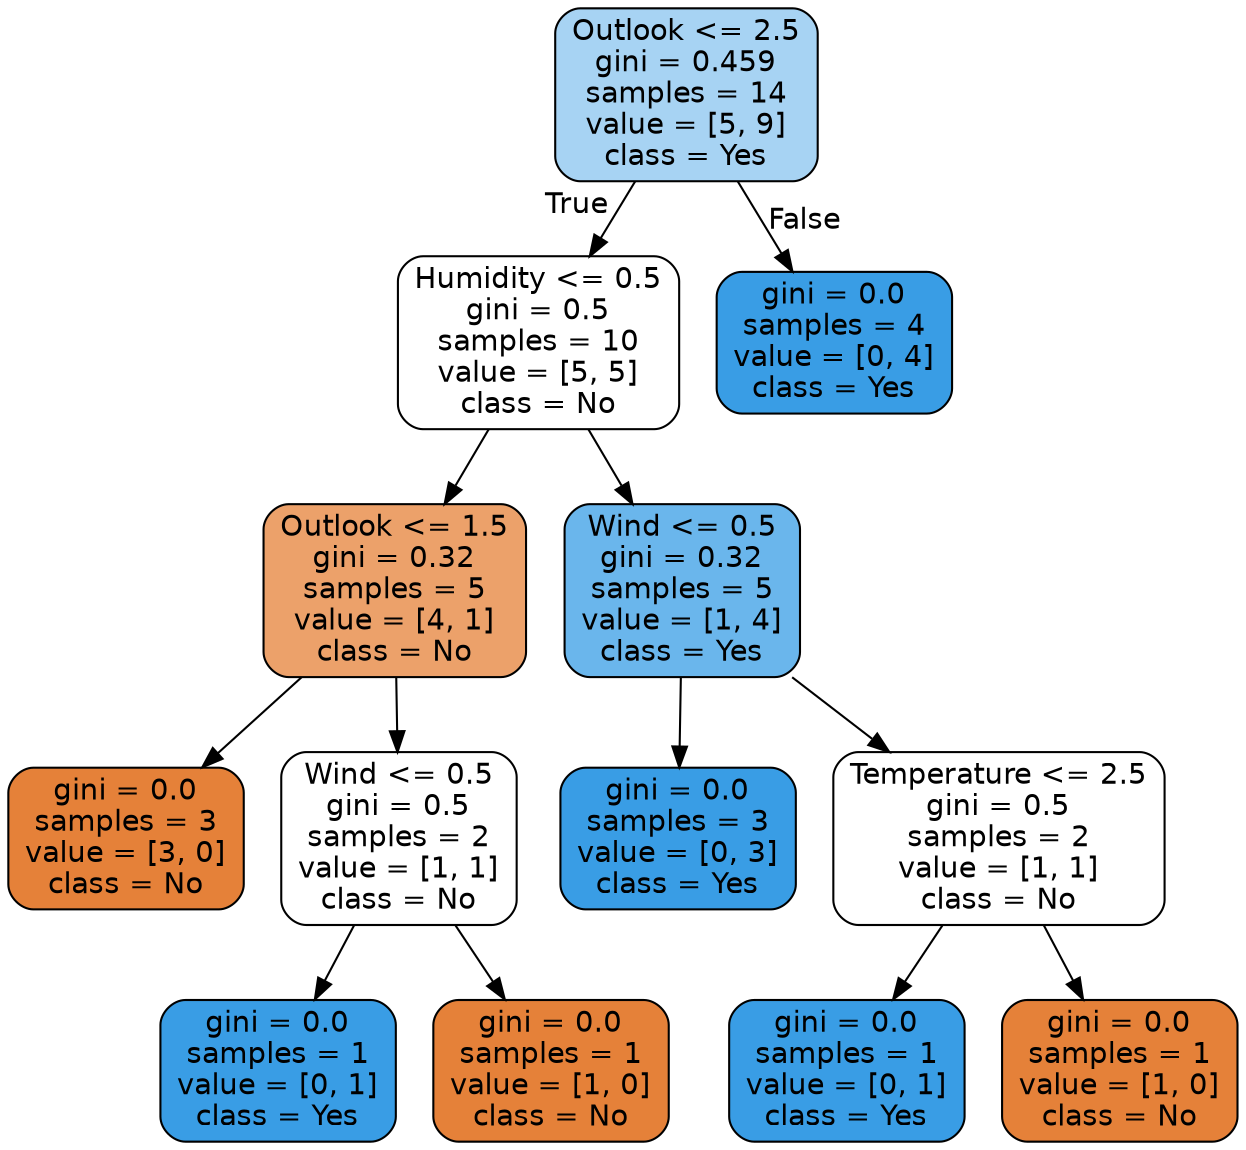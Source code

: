 digraph Tree {
node [shape=box, style="filled, rounded", color="black", fontname=helvetica] ;
edge [fontname=helvetica] ;
0 [label="Outlook <= 2.5\ngini = 0.459\nsamples = 14\nvalue = [5, 9]\nclass = Yes", fillcolor="#399de571"] ;
1 [label="Humidity <= 0.5\ngini = 0.5\nsamples = 10\nvalue = [5, 5]\nclass = No", fillcolor="#e5813900"] ;
0 -> 1 [labeldistance=2.5, labelangle=45, headlabel="True"] ;
2 [label="Outlook <= 1.5\ngini = 0.32\nsamples = 5\nvalue = [4, 1]\nclass = No", fillcolor="#e58139bf"] ;
1 -> 2 ;
3 [label="gini = 0.0\nsamples = 3\nvalue = [3, 0]\nclass = No", fillcolor="#e58139ff"] ;
2 -> 3 ;
4 [label="Wind <= 0.5\ngini = 0.5\nsamples = 2\nvalue = [1, 1]\nclass = No", fillcolor="#e5813900"] ;
2 -> 4 ;
5 [label="gini = 0.0\nsamples = 1\nvalue = [0, 1]\nclass = Yes", fillcolor="#399de5ff"] ;
4 -> 5 ;
6 [label="gini = 0.0\nsamples = 1\nvalue = [1, 0]\nclass = No", fillcolor="#e58139ff"] ;
4 -> 6 ;
7 [label="Wind <= 0.5\ngini = 0.32\nsamples = 5\nvalue = [1, 4]\nclass = Yes", fillcolor="#399de5bf"] ;
1 -> 7 ;
8 [label="gini = 0.0\nsamples = 3\nvalue = [0, 3]\nclass = Yes", fillcolor="#399de5ff"] ;
7 -> 8 ;
9 [label="Temperature <= 2.5\ngini = 0.5\nsamples = 2\nvalue = [1, 1]\nclass = No", fillcolor="#e5813900"] ;
7 -> 9 ;
10 [label="gini = 0.0\nsamples = 1\nvalue = [0, 1]\nclass = Yes", fillcolor="#399de5ff"] ;
9 -> 10 ;
11 [label="gini = 0.0\nsamples = 1\nvalue = [1, 0]\nclass = No", fillcolor="#e58139ff"] ;
9 -> 11 ;
12 [label="gini = 0.0\nsamples = 4\nvalue = [0, 4]\nclass = Yes", fillcolor="#399de5ff"] ;
0 -> 12 [labeldistance=2.5, labelangle=-45, headlabel="False"] ;
}